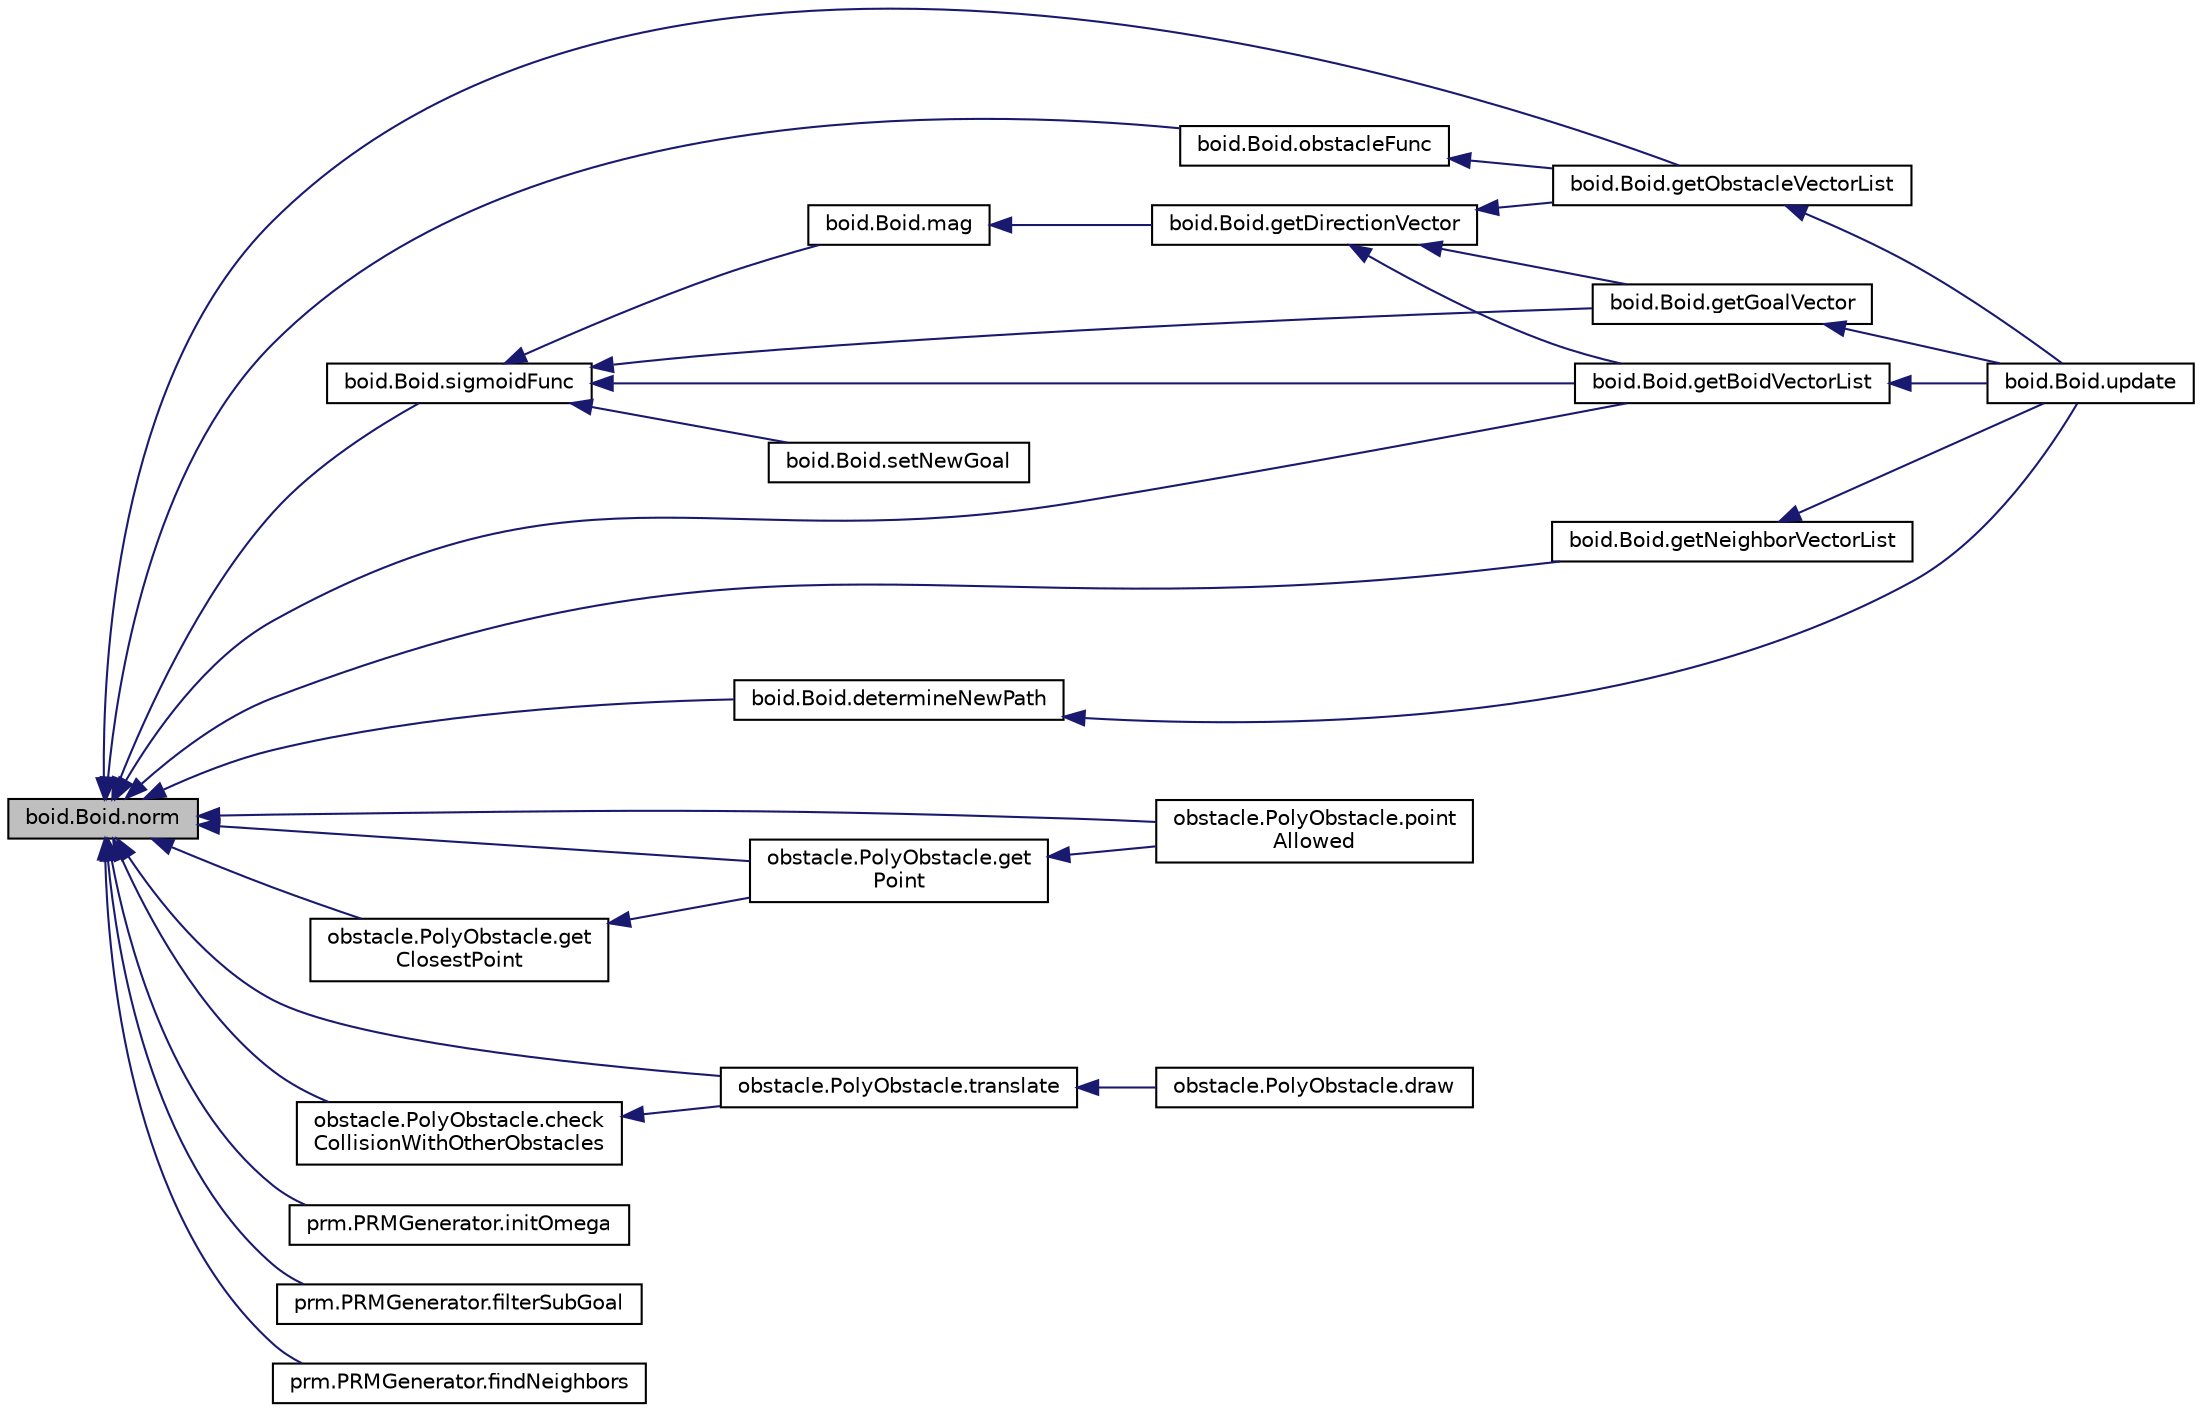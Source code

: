 digraph "boid.Boid.norm"
{
  edge [fontname="Helvetica",fontsize="10",labelfontname="Helvetica",labelfontsize="10"];
  node [fontname="Helvetica",fontsize="10",shape=record];
  rankdir="LR";
  Node1 [label="boid.Boid.norm",height=0.2,width=0.4,color="black", fillcolor="grey75", style="filled" fontcolor="black"];
  Node1 -> Node2 [dir="back",color="midnightblue",fontsize="10",style="solid",fontname="Helvetica"];
  Node2 [label="boid.Boid.obstacleFunc",height=0.2,width=0.4,color="black", fillcolor="white", style="filled",URL="$classboid_1_1Boid.html#ab330aef12ad0a338a51a7661c736e971",tooltip="Defines the potential between a boid and an obstacle. "];
  Node2 -> Node3 [dir="back",color="midnightblue",fontsize="10",style="solid",fontname="Helvetica"];
  Node3 [label="boid.Boid.getObstacleVectorList",height=0.2,width=0.4,color="black", fillcolor="white", style="filled",URL="$classboid_1_1Boid.html#a2c496bdcc16d7db82cc0f730ce3d5264",tooltip="Gets the potential vectors to a boid due to the repulsive obstacle field. "];
  Node3 -> Node4 [dir="back",color="midnightblue",fontsize="10",style="solid",fontname="Helvetica"];
  Node4 [label="boid.Boid.update",height=0.2,width=0.4,color="black", fillcolor="white", style="filled",URL="$classboid_1_1Boid.html#a8a354e4b7d58ced69771f3bb5f52d257",tooltip="Updates the boid&#39;s heading and position due to the potential fields. "];
  Node1 -> Node5 [dir="back",color="midnightblue",fontsize="10",style="solid",fontname="Helvetica"];
  Node5 [label="boid.Boid.sigmoidFunc",height=0.2,width=0.4,color="black", fillcolor="white", style="filled",URL="$classboid_1_1Boid.html#a492a0ad33a962b15ed94789d59f3b08a",tooltip="Defines a sigmoidal curve used for goal attraction and for boid repulsion. "];
  Node5 -> Node6 [dir="back",color="midnightblue",fontsize="10",style="solid",fontname="Helvetica"];
  Node6 [label="boid.Boid.mag",height=0.2,width=0.4,color="black", fillcolor="white", style="filled",URL="$classboid_1_1Boid.html#a5324650d399f5c850ec7b7bda10eeae7",tooltip="Gets the magnitude of a vector. "];
  Node6 -> Node7 [dir="back",color="midnightblue",fontsize="10",style="solid",fontname="Helvetica"];
  Node7 [label="boid.Boid.getDirectionVector",height=0.2,width=0.4,color="black", fillcolor="white", style="filled",URL="$classboid_1_1Boid.html#a8aa203db69671a064a623a88dfc6b3b7",tooltip="Gets a scaled direction vector from an unscaled vector. "];
  Node7 -> Node3 [dir="back",color="midnightblue",fontsize="10",style="solid",fontname="Helvetica"];
  Node7 -> Node8 [dir="back",color="midnightblue",fontsize="10",style="solid",fontname="Helvetica"];
  Node8 [label="boid.Boid.getGoalVector",height=0.2,width=0.4,color="black", fillcolor="white", style="filled",URL="$classboid_1_1Boid.html#a47c28705553bd3d729212944880161d3",tooltip="Gets the potential vectors to a boid due to the attractive goal field. "];
  Node8 -> Node4 [dir="back",color="midnightblue",fontsize="10",style="solid",fontname="Helvetica"];
  Node7 -> Node9 [dir="back",color="midnightblue",fontsize="10",style="solid",fontname="Helvetica"];
  Node9 [label="boid.Boid.getBoidVectorList",height=0.2,width=0.4,color="black", fillcolor="white", style="filled",URL="$classboid_1_1Boid.html#a353fbe920fabe58a43affaf183cfcd03",tooltip="Gets the potential vectors to a boid due to the repulsive boid field. "];
  Node9 -> Node4 [dir="back",color="midnightblue",fontsize="10",style="solid",fontname="Helvetica"];
  Node5 -> Node8 [dir="back",color="midnightblue",fontsize="10",style="solid",fontname="Helvetica"];
  Node5 -> Node9 [dir="back",color="midnightblue",fontsize="10",style="solid",fontname="Helvetica"];
  Node5 -> Node10 [dir="back",color="midnightblue",fontsize="10",style="solid",fontname="Helvetica"];
  Node10 [label="boid.Boid.setNewGoal",height=0.2,width=0.4,color="black", fillcolor="white", style="filled",URL="$classboid_1_1Boid.html#af2f2931c5971a4447cfe179fdafe3ab5",tooltip="Sets the new goal. "];
  Node1 -> Node3 [dir="back",color="midnightblue",fontsize="10",style="solid",fontname="Helvetica"];
  Node1 -> Node9 [dir="back",color="midnightblue",fontsize="10",style="solid",fontname="Helvetica"];
  Node1 -> Node11 [dir="back",color="midnightblue",fontsize="10",style="solid",fontname="Helvetica"];
  Node11 [label="boid.Boid.getNeighborVectorList",height=0.2,width=0.4,color="black", fillcolor="white", style="filled",URL="$classboid_1_1Boid.html#aa7ef63f7cc5adfdeb565c56f359b07cd",tooltip="Gets the heading vectors of the neighbours. "];
  Node11 -> Node4 [dir="back",color="midnightblue",fontsize="10",style="solid",fontname="Helvetica"];
  Node1 -> Node12 [dir="back",color="midnightblue",fontsize="10",style="solid",fontname="Helvetica"];
  Node12 [label="boid.Boid.determineNewPath",height=0.2,width=0.4,color="black", fillcolor="white", style="filled",URL="$classboid_1_1Boid.html#a47bd5446027d224319a4c71fadc846f2",tooltip="When the boid is stuck, it reweights the roadmap and finds a new suitable path. "];
  Node12 -> Node4 [dir="back",color="midnightblue",fontsize="10",style="solid",fontname="Helvetica"];
  Node1 -> Node13 [dir="back",color="midnightblue",fontsize="10",style="solid",fontname="Helvetica"];
  Node13 [label="obstacle.PolyObstacle.get\lClosestPoint",height=0.2,width=0.4,color="black", fillcolor="white", style="filled",URL="$classobstacle_1_1PolyObstacle.html#a43adce887280997dfb49067e741f54db",tooltip="Gets the closest point on line &lt;a, b&gt; to point p. "];
  Node13 -> Node14 [dir="back",color="midnightblue",fontsize="10",style="solid",fontname="Helvetica"];
  Node14 [label="obstacle.PolyObstacle.get\lPoint",height=0.2,width=0.4,color="black", fillcolor="white", style="filled",URL="$classobstacle_1_1PolyObstacle.html#af866b6f101194b8a8731f2394fdc247e",tooltip="Gets the closest point from the polygon to p. "];
  Node14 -> Node15 [dir="back",color="midnightblue",fontsize="10",style="solid",fontname="Helvetica"];
  Node15 [label="obstacle.PolyObstacle.point\lAllowed",height=0.2,width=0.4,color="black", fillcolor="white", style="filled",URL="$classobstacle_1_1PolyObstacle.html#af71f01fca50193a5e5372c2507661ada",tooltip="Checks if a point is allowed, meaning no collisions occur. "];
  Node1 -> Node15 [dir="back",color="midnightblue",fontsize="10",style="solid",fontname="Helvetica"];
  Node1 -> Node14 [dir="back",color="midnightblue",fontsize="10",style="solid",fontname="Helvetica"];
  Node1 -> Node16 [dir="back",color="midnightblue",fontsize="10",style="solid",fontname="Helvetica"];
  Node16 [label="obstacle.PolyObstacle.check\lCollisionWithOtherObstacles",height=0.2,width=0.4,color="black", fillcolor="white", style="filled",URL="$classobstacle_1_1PolyObstacle.html#af4f36a0612aa485298e12cd70a2677cb",tooltip="Check to see if there is a collision with a static obstacle. "];
  Node16 -> Node17 [dir="back",color="midnightblue",fontsize="10",style="solid",fontname="Helvetica"];
  Node17 [label="obstacle.PolyObstacle.translate",height=0.2,width=0.4,color="black", fillcolor="white", style="filled",URL="$classobstacle_1_1PolyObstacle.html#a8d4b0d3a614af138881a2f93d93f028a",tooltip="Translate obstacle. "];
  Node17 -> Node18 [dir="back",color="midnightblue",fontsize="10",style="solid",fontname="Helvetica"];
  Node18 [label="obstacle.PolyObstacle.draw",height=0.2,width=0.4,color="black", fillcolor="white", style="filled",URL="$classobstacle_1_1PolyObstacle.html#a9b5b53a6b8ee6233de2ee394871ebe6e",tooltip="Draws the polygon on the PyGame screen. "];
  Node1 -> Node17 [dir="back",color="midnightblue",fontsize="10",style="solid",fontname="Helvetica"];
  Node1 -> Node19 [dir="back",color="midnightblue",fontsize="10",style="solid",fontname="Helvetica"];
  Node19 [label="prm.PRMGenerator.initOmega",height=0.2,width=0.4,color="black", fillcolor="white", style="filled",URL="$classprm_1_1PRMGenerator.html#aaa44a7e209bb06af27c4120b78d70cfb",tooltip="Initiates the omega function which holds the node weights. "];
  Node1 -> Node20 [dir="back",color="midnightblue",fontsize="10",style="solid",fontname="Helvetica"];
  Node20 [label="prm.PRMGenerator.filterSubGoal",height=0.2,width=0.4,color="black", fillcolor="white", style="filled",URL="$classprm_1_1PRMGenerator.html#a95608c8cfd4364e3b2a9d20709161365",tooltip="Filters out sample points that are inside of obstacles or otherwise inadequate. "];
  Node1 -> Node21 [dir="back",color="midnightblue",fontsize="10",style="solid",fontname="Helvetica"];
  Node21 [label="prm.PRMGenerator.findNeighbors",height=0.2,width=0.4,color="black", fillcolor="white", style="filled",URL="$classprm_1_1PRMGenerator.html#a2acf210887cb331b20c5378da634b4eb",tooltip="Finds suitable neighbours for a sample point. "];
}
